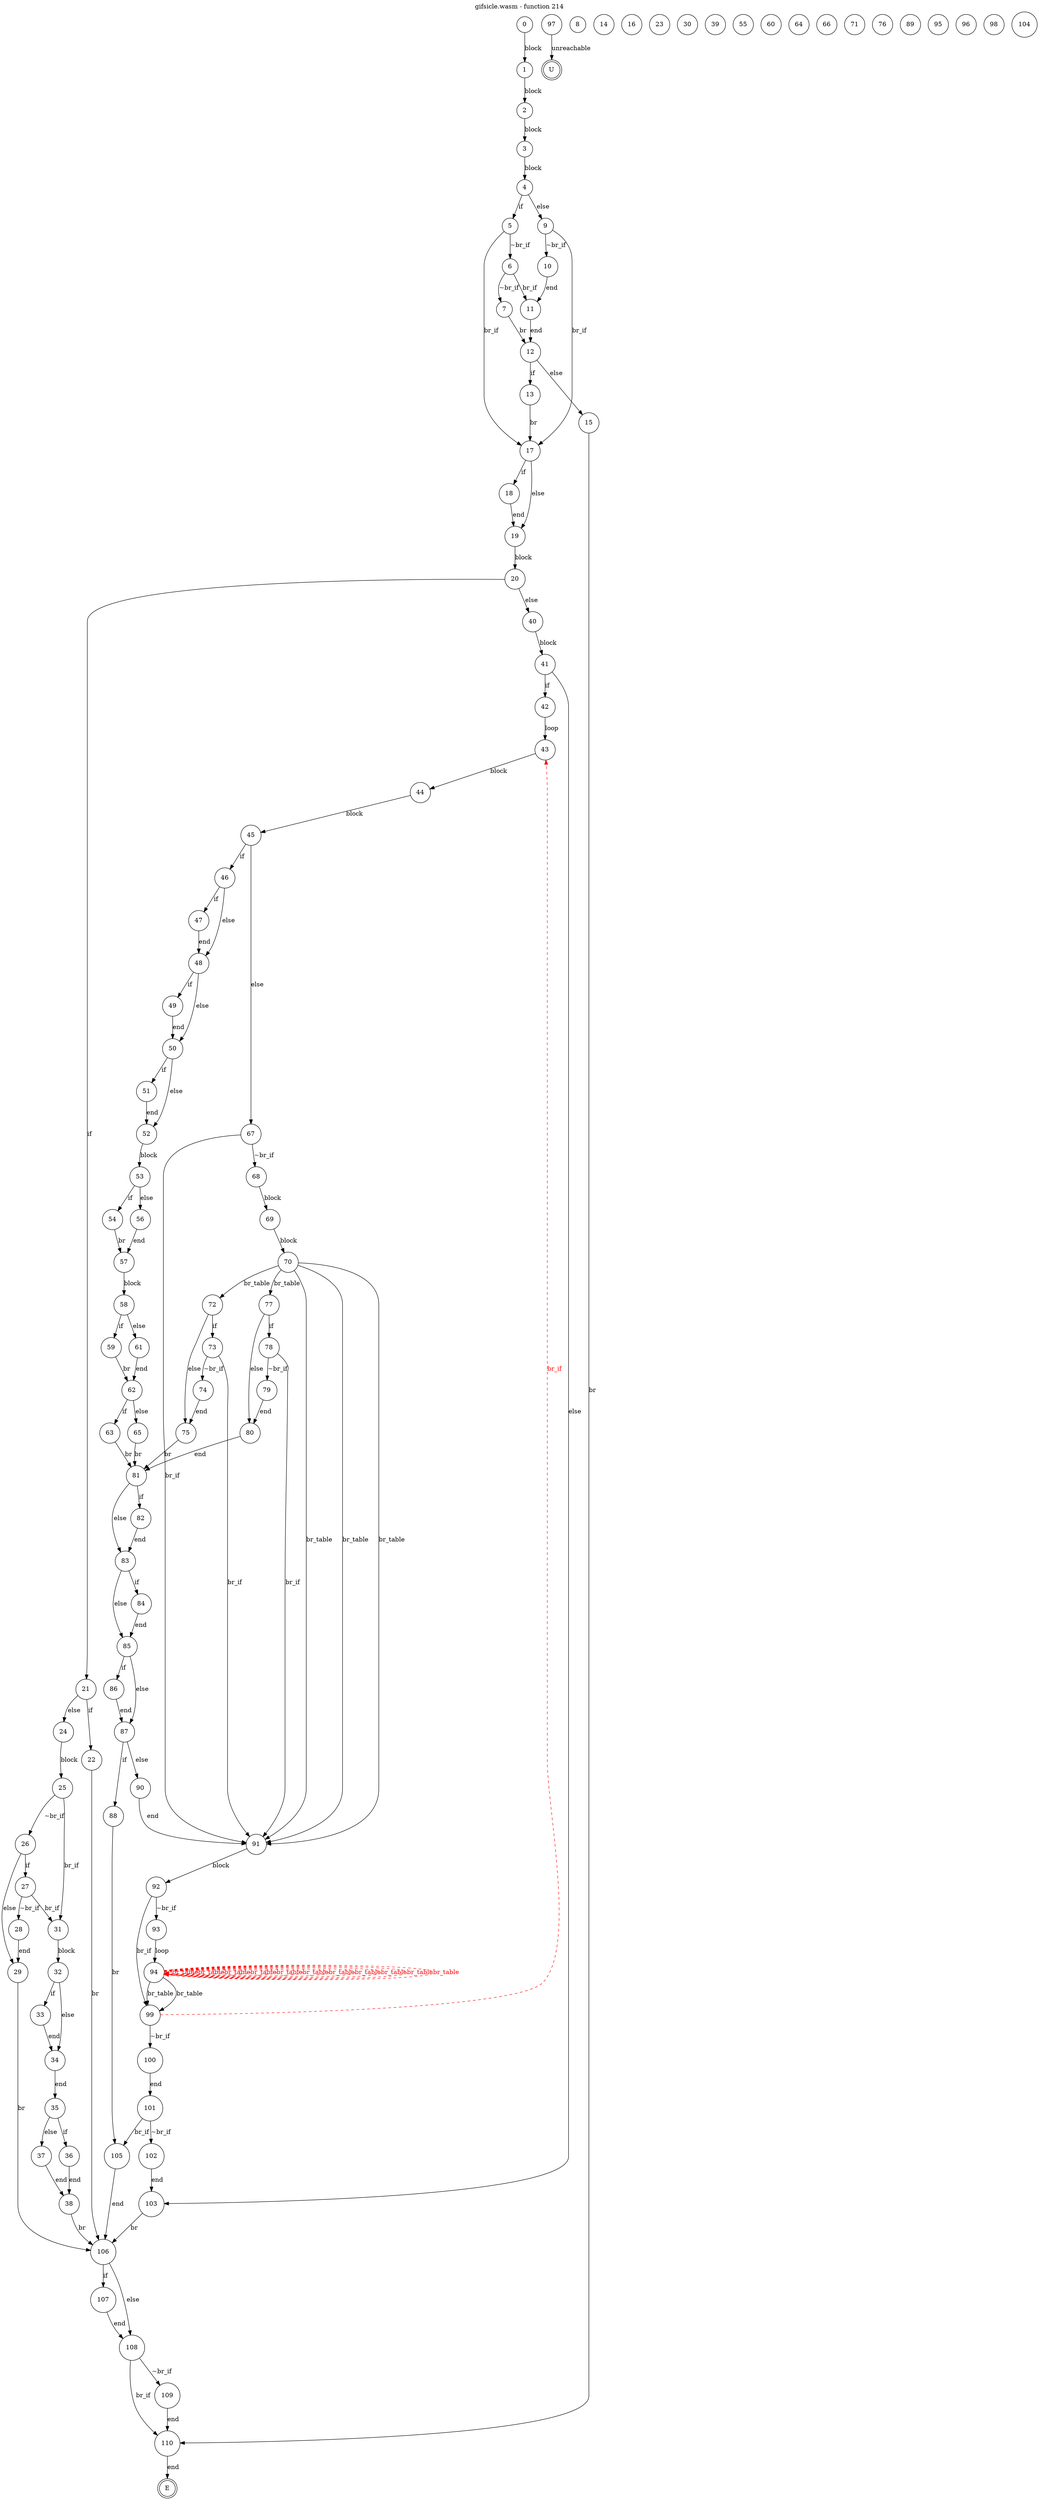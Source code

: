 digraph finite_state_machine {
    label = "gifsicle.wasm - function 214"
    labelloc =  t
    labelfontsize = 16
    labelfontcolor = black
    labelfontname = "Helvetica"
    node [shape = doublecircle]; E U ;
node [shape=circle, fontcolor=black, style="", label="0"]0
node [shape=circle, fontcolor=black, style="", label="1"]1
node [shape=circle, fontcolor=black, style="", label="2"]2
node [shape=circle, fontcolor=black, style="", label="3"]3
node [shape=circle, fontcolor=black, style="", label="4"]4
node [shape=circle, fontcolor=black, style="", label="5"]5
node [shape=circle, fontcolor=black, style="", label="6"]6
node [shape=circle, fontcolor=black, style="", label="7"]7
node [shape=circle, fontcolor=black, style="", label="8"]8
node [shape=circle, fontcolor=black, style="", label="9"]9
node [shape=circle, fontcolor=black, style="", label="10"]10
node [shape=circle, fontcolor=black, style="", label="11"]11
node [shape=circle, fontcolor=black, style="", label="12"]12
node [shape=circle, fontcolor=black, style="", label="13"]13
node [shape=circle, fontcolor=black, style="", label="14"]14
node [shape=circle, fontcolor=black, style="", label="15"]15
node [shape=circle, fontcolor=black, style="", label="16"]16
node [shape=circle, fontcolor=black, style="", label="17"]17
node [shape=circle, fontcolor=black, style="", label="18"]18
node [shape=circle, fontcolor=black, style="", label="19"]19
node [shape=circle, fontcolor=black, style="", label="20"]20
node [shape=circle, fontcolor=black, style="", label="21"]21
node [shape=circle, fontcolor=black, style="", label="22"]22
node [shape=circle, fontcolor=black, style="", label="23"]23
node [shape=circle, fontcolor=black, style="", label="24"]24
node [shape=circle, fontcolor=black, style="", label="25"]25
node [shape=circle, fontcolor=black, style="", label="26"]26
node [shape=circle, fontcolor=black, style="", label="27"]27
node [shape=circle, fontcolor=black, style="", label="28"]28
node [shape=circle, fontcolor=black, style="", label="29"]29
node [shape=circle, fontcolor=black, style="", label="30"]30
node [shape=circle, fontcolor=black, style="", label="31"]31
node [shape=circle, fontcolor=black, style="", label="32"]32
node [shape=circle, fontcolor=black, style="", label="33"]33
node [shape=circle, fontcolor=black, style="", label="34"]34
node [shape=circle, fontcolor=black, style="", label="35"]35
node [shape=circle, fontcolor=black, style="", label="36"]36
node [shape=circle, fontcolor=black, style="", label="37"]37
node [shape=circle, fontcolor=black, style="", label="38"]38
node [shape=circle, fontcolor=black, style="", label="39"]39
node [shape=circle, fontcolor=black, style="", label="40"]40
node [shape=circle, fontcolor=black, style="", label="41"]41
node [shape=circle, fontcolor=black, style="", label="42"]42
node [shape=circle, fontcolor=black, style="", label="43"]43
node [shape=circle, fontcolor=black, style="", label="44"]44
node [shape=circle, fontcolor=black, style="", label="45"]45
node [shape=circle, fontcolor=black, style="", label="46"]46
node [shape=circle, fontcolor=black, style="", label="47"]47
node [shape=circle, fontcolor=black, style="", label="48"]48
node [shape=circle, fontcolor=black, style="", label="49"]49
node [shape=circle, fontcolor=black, style="", label="50"]50
node [shape=circle, fontcolor=black, style="", label="51"]51
node [shape=circle, fontcolor=black, style="", label="52"]52
node [shape=circle, fontcolor=black, style="", label="53"]53
node [shape=circle, fontcolor=black, style="", label="54"]54
node [shape=circle, fontcolor=black, style="", label="55"]55
node [shape=circle, fontcolor=black, style="", label="56"]56
node [shape=circle, fontcolor=black, style="", label="57"]57
node [shape=circle, fontcolor=black, style="", label="58"]58
node [shape=circle, fontcolor=black, style="", label="59"]59
node [shape=circle, fontcolor=black, style="", label="60"]60
node [shape=circle, fontcolor=black, style="", label="61"]61
node [shape=circle, fontcolor=black, style="", label="62"]62
node [shape=circle, fontcolor=black, style="", label="63"]63
node [shape=circle, fontcolor=black, style="", label="64"]64
node [shape=circle, fontcolor=black, style="", label="65"]65
node [shape=circle, fontcolor=black, style="", label="66"]66
node [shape=circle, fontcolor=black, style="", label="67"]67
node [shape=circle, fontcolor=black, style="", label="68"]68
node [shape=circle, fontcolor=black, style="", label="69"]69
node [shape=circle, fontcolor=black, style="", label="70"]70
node [shape=circle, fontcolor=black, style="", label="71"]71
node [shape=circle, fontcolor=black, style="", label="72"]72
node [shape=circle, fontcolor=black, style="", label="73"]73
node [shape=circle, fontcolor=black, style="", label="74"]74
node [shape=circle, fontcolor=black, style="", label="75"]75
node [shape=circle, fontcolor=black, style="", label="76"]76
node [shape=circle, fontcolor=black, style="", label="77"]77
node [shape=circle, fontcolor=black, style="", label="78"]78
node [shape=circle, fontcolor=black, style="", label="79"]79
node [shape=circle, fontcolor=black, style="", label="80"]80
node [shape=circle, fontcolor=black, style="", label="81"]81
node [shape=circle, fontcolor=black, style="", label="82"]82
node [shape=circle, fontcolor=black, style="", label="83"]83
node [shape=circle, fontcolor=black, style="", label="84"]84
node [shape=circle, fontcolor=black, style="", label="85"]85
node [shape=circle, fontcolor=black, style="", label="86"]86
node [shape=circle, fontcolor=black, style="", label="87"]87
node [shape=circle, fontcolor=black, style="", label="88"]88
node [shape=circle, fontcolor=black, style="", label="89"]89
node [shape=circle, fontcolor=black, style="", label="90"]90
node [shape=circle, fontcolor=black, style="", label="91"]91
node [shape=circle, fontcolor=black, style="", label="92"]92
node [shape=circle, fontcolor=black, style="", label="93"]93
node [shape=circle, fontcolor=black, style="", label="94"]94
node [shape=circle, fontcolor=black, style="", label="95"]95
node [shape=circle, fontcolor=black, style="", label="96"]96
node [shape=circle, fontcolor=black, style="", label="97"]97
node [shape=circle, fontcolor=black, style="", label="98"]98
node [shape=circle, fontcolor=black, style="", label="99"]99
node [shape=circle, fontcolor=black, style="", label="100"]100
node [shape=circle, fontcolor=black, style="", label="101"]101
node [shape=circle, fontcolor=black, style="", label="102"]102
node [shape=circle, fontcolor=black, style="", label="103"]103
node [shape=circle, fontcolor=black, style="", label="104"]104
node [shape=circle, fontcolor=black, style="", label="105"]105
node [shape=circle, fontcolor=black, style="", label="106"]106
node [shape=circle, fontcolor=black, style="", label="107"]107
node [shape=circle, fontcolor=black, style="", label="108"]108
node [shape=circle, fontcolor=black, style="", label="109"]109
node [shape=circle, fontcolor=black, style="", label="110"]110
node [shape=circle, fontcolor=black, style="", label="E"]E
node [shape=circle, fontcolor=black, style="", label="U"]U
    0 -> 1[label="block"];
    1 -> 2[label="block"];
    2 -> 3[label="block"];
    3 -> 4[label="block"];
    4 -> 5[label="if"];
    4 -> 9[label="else"];
    5 -> 6[label="~br_if"];
    5 -> 17[label="br_if"];
    6 -> 7[label="~br_if"];
    6 -> 11[label="br_if"];
    7 -> 12[label="br"];
    9 -> 10[label="~br_if"];
    9 -> 17[label="br_if"];
    10 -> 11[label="end"];
    11 -> 12[label="end"];
    12 -> 13[label="if"];
    12 -> 15[label="else"];
    13 -> 17[label="br"];
    15 -> 110[label="br"];
    17 -> 18[label="if"];
    17 -> 19[label="else"];
    18 -> 19[label="end"];
    19 -> 20[label="block"];
    20 -> 21[label="if"];
    20 -> 40[label="else"];
    21 -> 22[label="if"];
    21 -> 24[label="else"];
    22 -> 106[label="br"];
    24 -> 25[label="block"];
    25 -> 26[label="~br_if"];
    25 -> 31[label="br_if"];
    26 -> 27[label="if"];
    26 -> 29[label="else"];
    27 -> 28[label="~br_if"];
    27 -> 31[label="br_if"];
    28 -> 29[label="end"];
    29 -> 106[label="br"];
    31 -> 32[label="block"];
    32 -> 33[label="if"];
    32 -> 34[label="else"];
    33 -> 34[label="end"];
    34 -> 35[label="end"];
    35 -> 36[label="if"];
    35 -> 37[label="else"];
    36 -> 38[label="end"];
    37 -> 38[label="end"];
    38 -> 106[label="br"];
    40 -> 41[label="block"];
    41 -> 42[label="if"];
    41 -> 103[label="else"];
    42 -> 43[label="loop"];
    43 -> 44[label="block"];
    44 -> 45[label="block"];
    45 -> 46[label="if"];
    45 -> 67[label="else"];
    46 -> 47[label="if"];
    46 -> 48[label="else"];
    47 -> 48[label="end"];
    48 -> 49[label="if"];
    48 -> 50[label="else"];
    49 -> 50[label="end"];
    50 -> 51[label="if"];
    50 -> 52[label="else"];
    51 -> 52[label="end"];
    52 -> 53[label="block"];
    53 -> 54[label="if"];
    53 -> 56[label="else"];
    54 -> 57[label="br"];
    56 -> 57[label="end"];
    57 -> 58[label="block"];
    58 -> 59[label="if"];
    58 -> 61[label="else"];
    59 -> 62[label="br"];
    61 -> 62[label="end"];
    62 -> 63[label="if"];
    62 -> 65[label="else"];
    63 -> 81[label="br"];
    65 -> 81[label="br"];
    67 -> 68[label="~br_if"];
    67 -> 91[label="br_if"];
    68 -> 69[label="block"];
    69 -> 70[label="block"];
    70 -> 72[label="br_table"];
    70 -> 91[label="br_table"];
    70 -> 91[label="br_table"];
    70 -> 77[label="br_table"];
    70 -> 91[label="br_table"];
    72 -> 73[label="if"];
    72 -> 75[label="else"];
    73 -> 74[label="~br_if"];
    73 -> 91[label="br_if"];
    74 -> 75[label="end"];
    75 -> 81[label="br"];
    77 -> 78[label="if"];
    77 -> 80[label="else"];
    78 -> 79[label="~br_if"];
    78 -> 91[label="br_if"];
    79 -> 80[label="end"];
    80 -> 81[label="end"];
    81 -> 82[label="if"];
    81 -> 83[label="else"];
    82 -> 83[label="end"];
    83 -> 84[label="if"];
    83 -> 85[label="else"];
    84 -> 85[label="end"];
    85 -> 86[label="if"];
    85 -> 87[label="else"];
    86 -> 87[label="end"];
    87 -> 88[label="if"];
    87 -> 90[label="else"];
    88 -> 105[label="br"];
    90 -> 91[label="end"];
    91 -> 92[label="block"];
    92 -> 93[label="~br_if"];
    92 -> 99[label="br_if"];
    93 -> 94[label="loop"];
    94 -> 99[label="br_table"];
    94 -> 94[style="dashed" color="red" fontcolor="red" label="br_table"];
    94 -> 94[style="dashed" color="red" fontcolor="red" label="br_table"];
    94 -> 94[style="dashed" color="red" fontcolor="red" label="br_table"];
    94 -> 94[style="dashed" color="red" fontcolor="red" label="br_table"];
    94 -> 94[style="dashed" color="red" fontcolor="red" label="br_table"];
    94 -> 94[style="dashed" color="red" fontcolor="red" label="br_table"];
    94 -> 94[style="dashed" color="red" fontcolor="red" label="br_table"];
    94 -> 94[style="dashed" color="red" fontcolor="red" label="br_table"];
    94 -> 94[style="dashed" color="red" fontcolor="red" label="br_table"];
    94 -> 94[style="dashed" color="red" fontcolor="red" label="br_table"];
    94 -> 99[label="br_table"];
    94 -> 94[style="dashed" color="red" fontcolor="red" label="br_table"];
    97 -> U[label="unreachable"];
    99 -> 100[label="~br_if"];
    99 -> 43[style="dashed" color="red" fontcolor="red" label="br_if"];
    100 -> 101[label="end"];
    101 -> 102[label="~br_if"];
    101 -> 105[label="br_if"];
    102 -> 103[label="end"];
    103 -> 106[label="br"];
    105 -> 106[label="end"];
    106 -> 107[label="if"];
    106 -> 108[label="else"];
    107 -> 108[label="end"];
    108 -> 109[label="~br_if"];
    108 -> 110[label="br_if"];
    109 -> 110[label="end"];
    110 -> E[label="end"];
}
